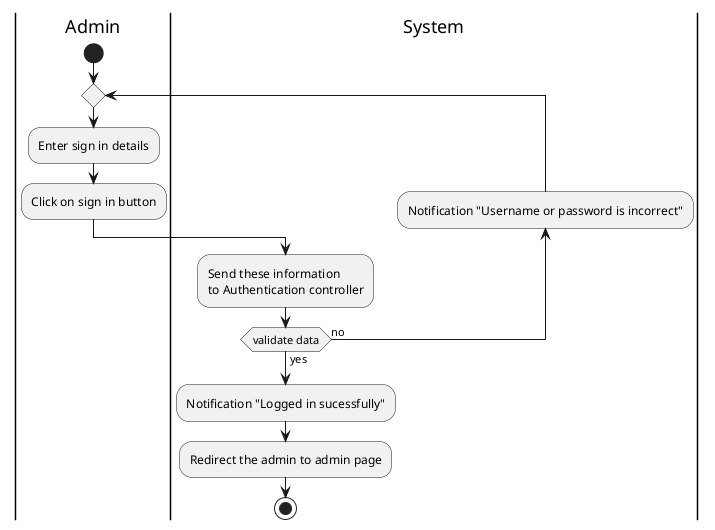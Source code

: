 @startuml Signin
|Admin|
start
repeat 
:Enter sign in details;
:Click on sign in button;
|System|
:Send these information 
to Authentication controller;
backward:Notification "Username or password is incorrect";
repeat while (validate data) is (no) not (yes)
:Notification "Logged in sucessfully";
:Redirect the admin to admin page;
stop
@enduml